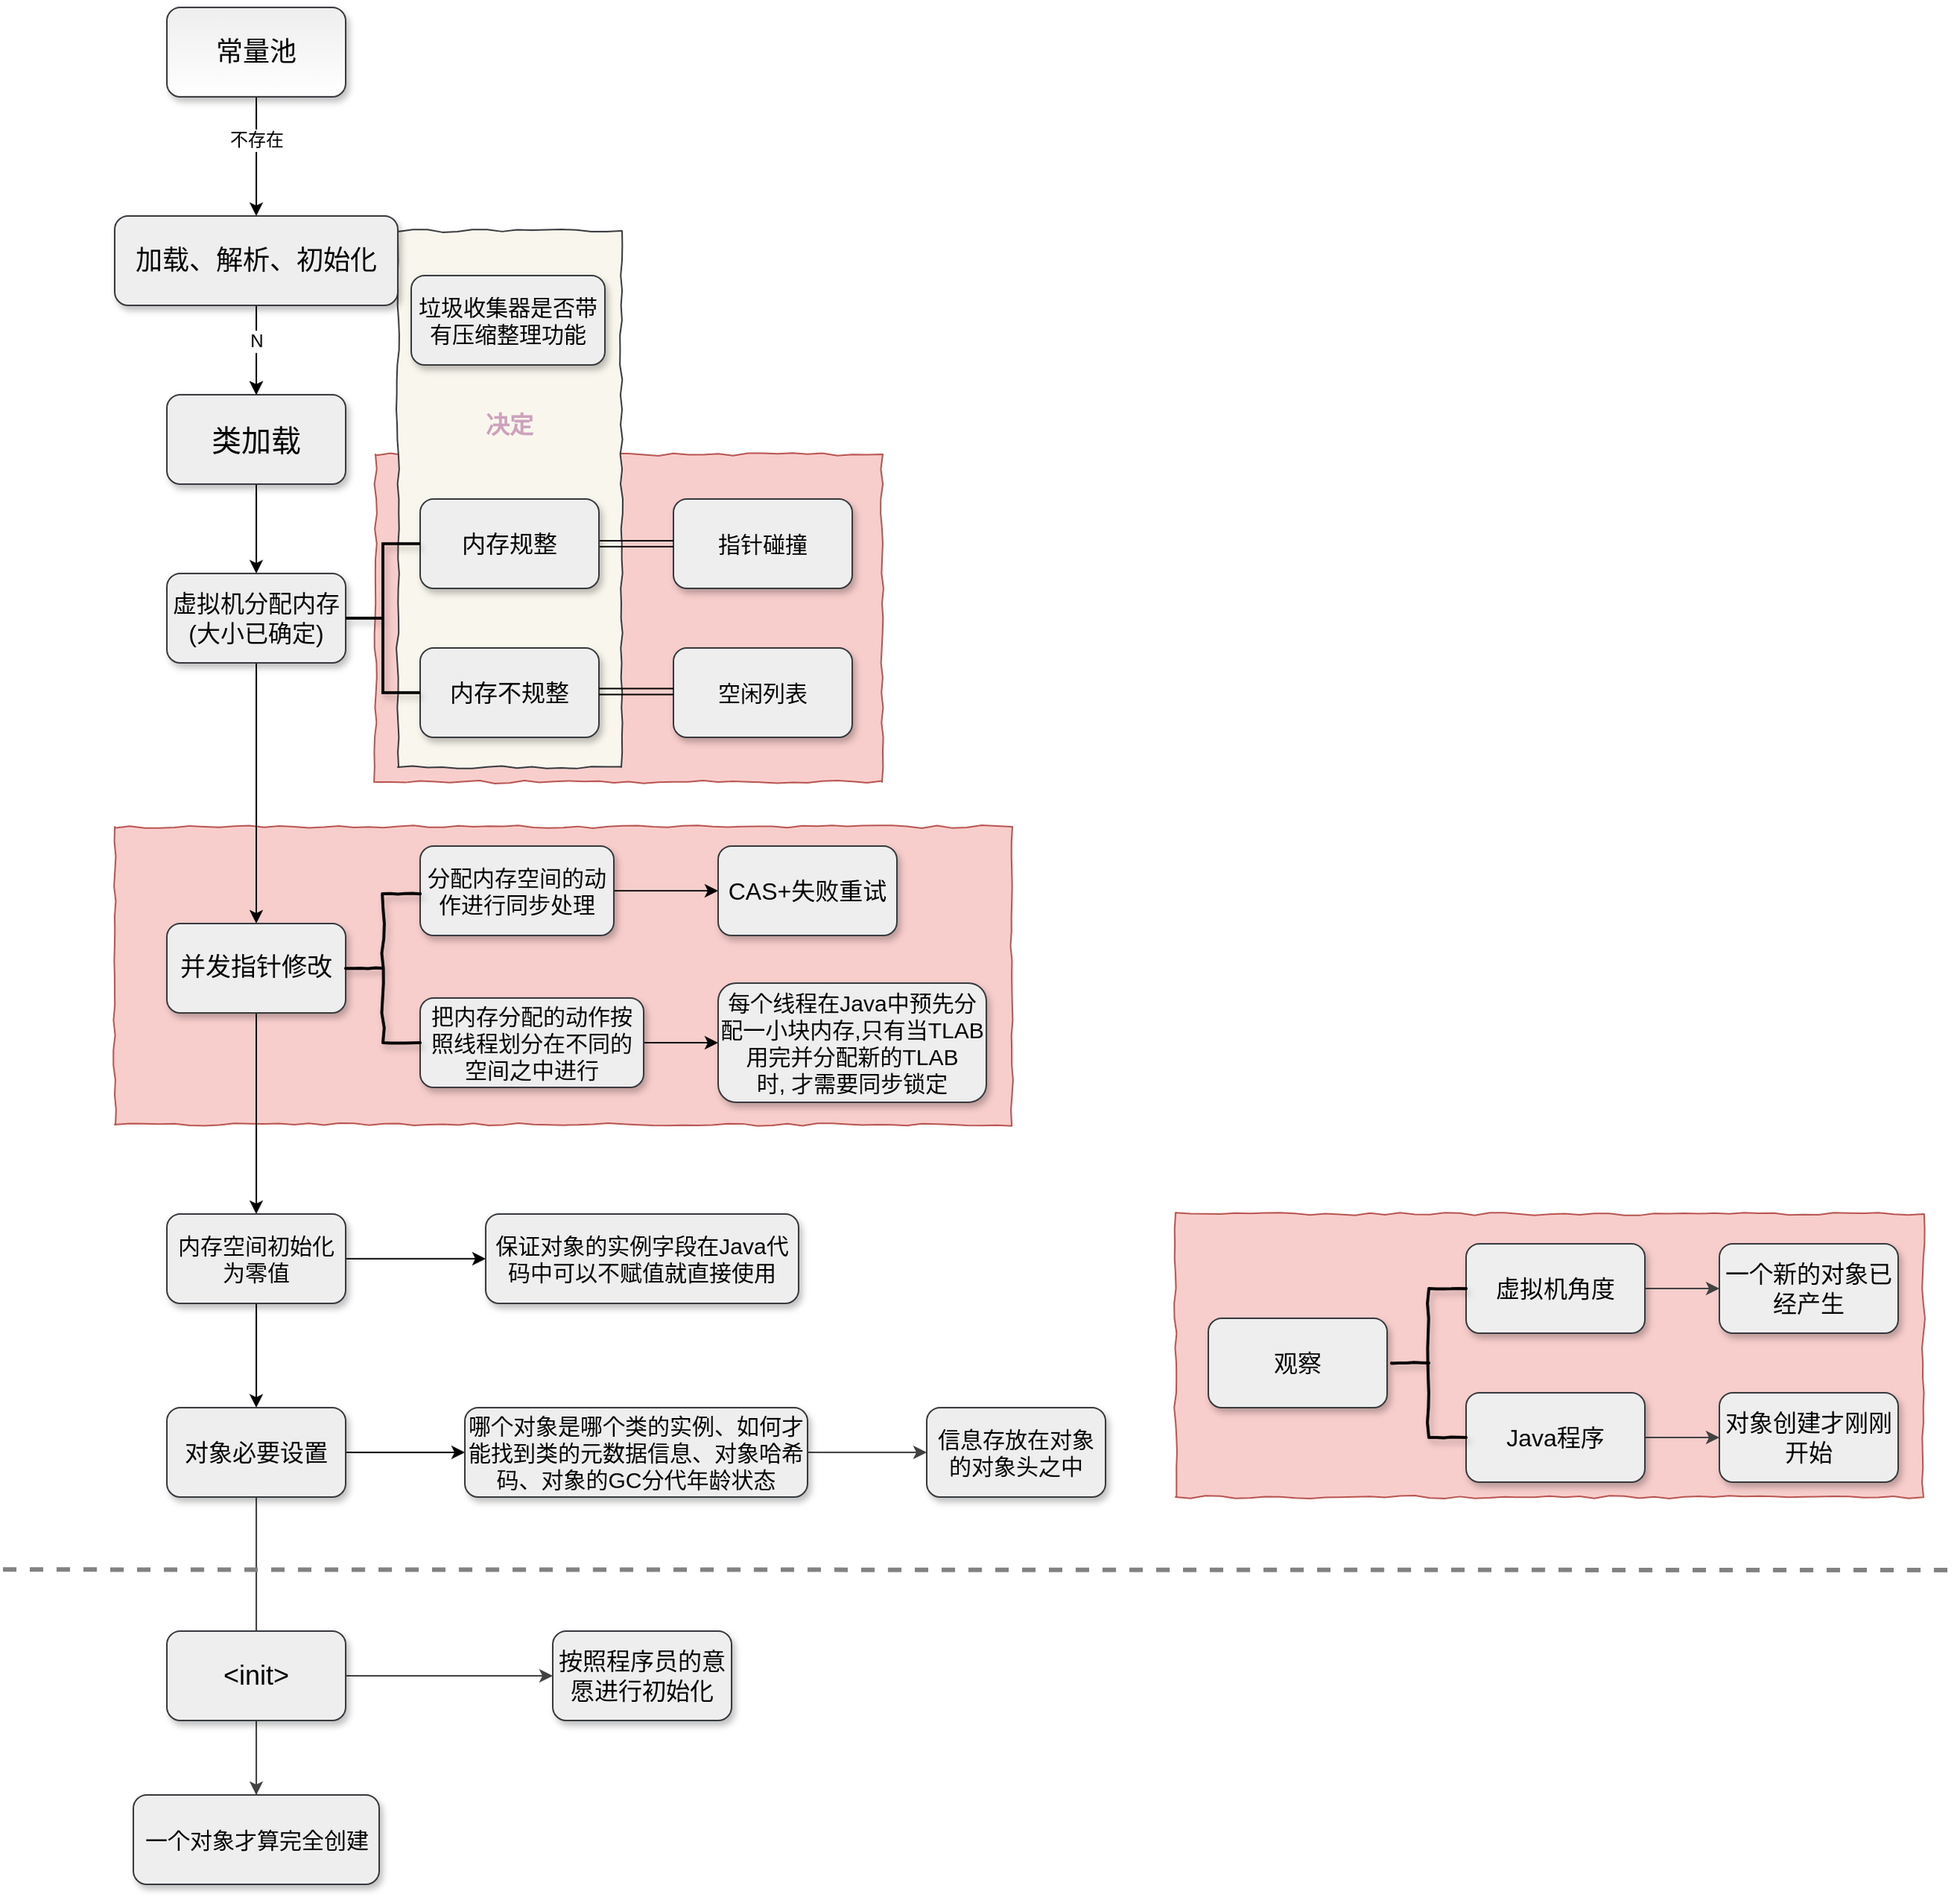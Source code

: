 <mxfile version="12.4.8" type="device"><diagram id="yBjC6Kl6pgkL5FIuidIu" name="第 1 页"><mxGraphModel dx="2840" dy="1912" grid="1" gridSize="10" guides="1" tooltips="1" connect="1" arrows="1" fold="1" page="1" pageScale="1" pageWidth="827" pageHeight="1169" background="#FFFFFF" math="0" shadow="0"><root><mxCell id="0"/><mxCell id="1" parent="0"/><mxCell id="YRc2fLvSXPE9pnZS0CHs-38" value="" style="rounded=0;whiteSpace=wrap;html=1;shadow=0;glass=0;comic=1;fontSize=16;fillColor=#f8cecc;strokeColor=#b85450;" parent="1" vertex="1"><mxGeometry x="265" y="670" width="602" height="200" as="geometry"/></mxCell><mxCell id="YRc2fLvSXPE9pnZS0CHs-37" value="" style="rounded=0;whiteSpace=wrap;html=1;shadow=0;glass=0;comic=1;fontSize=16;fillColor=#f8cecc;strokeColor=#b85450;" parent="1" vertex="1"><mxGeometry x="977" y="930" width="502" height="190" as="geometry"/></mxCell><mxCell id="YRc2fLvSXPE9pnZS0CHs-16" value="" style="rounded=0;whiteSpace=wrap;html=1;shadow=0;glass=0;comic=1;fontSize=16;fillColor=#f8cecc;strokeColor=#b85450;" parent="1" vertex="1"><mxGeometry x="440" y="420" width="340" height="220" as="geometry"/></mxCell><mxCell id="YRc2fLvSXPE9pnZS0CHs-17" value="" style="rounded=0;whiteSpace=wrap;html=1;shadow=0;glass=0;comic=1;fontSize=16;fillColor=#f9f7ed;strokeColor=#36393d;" parent="1" vertex="1"><mxGeometry x="455" y="270" width="150" height="360" as="geometry"/></mxCell><mxCell id="YRc2fLvSXPE9pnZS0CHs-5" value="" style="edgeStyle=orthogonalEdgeStyle;rounded=0;orthogonalLoop=1;jettySize=auto;html=1;comic=0;shadow=0;" parent="1" source="ZRi-pbKnALMj116URhYd-3" target="ZRi-pbKnALMj116URhYd-5" edge="1"><mxGeometry relative="1" as="geometry"/></mxCell><mxCell id="YRc2fLvSXPE9pnZS0CHs-6" value="不存在" style="text;html=1;align=center;verticalAlign=middle;resizable=0;points=[];labelBackgroundColor=#ffffff;" parent="YRc2fLvSXPE9pnZS0CHs-5" vertex="1" connectable="0"><mxGeometry x="-0.271" relative="1" as="geometry"><mxPoint as="offset"/></mxGeometry></mxCell><mxCell id="ZRi-pbKnALMj116URhYd-3" value="&lt;font face=&quot;Verdana&quot; style=&quot;font-size: 18px&quot;&gt;常量池&lt;/font&gt;" style="rounded=1;whiteSpace=wrap;html=1;shadow=1;fillColor=#eeeeee;strokeColor=#36393d;fontFamily=f;comic=0;glass=0;gradientColor=#ffffff;" parent="1" vertex="1"><mxGeometry x="300" y="120" width="120" height="60" as="geometry"/></mxCell><mxCell id="YRc2fLvSXPE9pnZS0CHs-10" style="edgeStyle=orthogonalEdgeStyle;rounded=0;comic=0;orthogonalLoop=1;jettySize=auto;html=1;exitX=0.5;exitY=1;exitDx=0;exitDy=0;entryX=0.5;entryY=0;entryDx=0;entryDy=0;shadow=0;" parent="1" source="ZRi-pbKnALMj116URhYd-4" target="ZRi-pbKnALMj116URhYd-6" edge="1"><mxGeometry relative="1" as="geometry"/></mxCell><mxCell id="ZRi-pbKnALMj116URhYd-4" value="&lt;font style=&quot;font-size: 20px&quot;&gt;类加载&lt;/font&gt;" style="rounded=1;whiteSpace=wrap;html=1;shadow=1;fillColor=#eeeeee;strokeColor=#36393d;" parent="1" vertex="1"><mxGeometry x="300" y="380" width="120" height="60" as="geometry"/></mxCell><mxCell id="YRc2fLvSXPE9pnZS0CHs-7" style="edgeStyle=orthogonalEdgeStyle;rounded=0;comic=0;orthogonalLoop=1;jettySize=auto;html=1;exitX=0.5;exitY=1;exitDx=0;exitDy=0;entryX=0.5;entryY=0;entryDx=0;entryDy=0;shadow=0;" parent="1" source="ZRi-pbKnALMj116URhYd-5" target="ZRi-pbKnALMj116URhYd-4" edge="1"><mxGeometry relative="1" as="geometry"/></mxCell><mxCell id="YRc2fLvSXPE9pnZS0CHs-8" value="" style="edgeStyle=orthogonalEdgeStyle;rounded=0;comic=0;orthogonalLoop=1;jettySize=auto;html=1;shadow=0;" parent="1" source="ZRi-pbKnALMj116URhYd-5" target="ZRi-pbKnALMj116URhYd-4" edge="1"><mxGeometry relative="1" as="geometry"/></mxCell><mxCell id="YRc2fLvSXPE9pnZS0CHs-9" value="N" style="text;html=1;align=center;verticalAlign=middle;resizable=0;points=[];labelBackgroundColor=#ffffff;" parent="YRc2fLvSXPE9pnZS0CHs-8" vertex="1" connectable="0"><mxGeometry x="-0.216" relative="1" as="geometry"><mxPoint as="offset"/></mxGeometry></mxCell><mxCell id="ZRi-pbKnALMj116URhYd-5" value="&lt;h2&gt;&lt;span style=&quot;font-weight: normal&quot;&gt;加载、解析、初始化&lt;/span&gt;&lt;/h2&gt;" style="rounded=1;whiteSpace=wrap;html=1;shadow=1;fillColor=#eeeeee;strokeColor=#36393d;" parent="1" vertex="1"><mxGeometry x="265" y="260" width="190" height="60" as="geometry"/></mxCell><mxCell id="YRc2fLvSXPE9pnZS0CHs-11" style="edgeStyle=orthogonalEdgeStyle;rounded=0;comic=0;orthogonalLoop=1;jettySize=auto;html=1;exitX=0.5;exitY=1;exitDx=0;exitDy=0;entryX=0.5;entryY=0;entryDx=0;entryDy=0;shadow=0;" parent="1" source="ZRi-pbKnALMj116URhYd-6" target="ZRi-pbKnALMj116URhYd-21" edge="1"><mxGeometry relative="1" as="geometry"/></mxCell><mxCell id="ZRi-pbKnALMj116URhYd-6" value="&lt;font style=&quot;font-size: 16px&quot;&gt;虚拟机分配内存&lt;br&gt;(大小已确定)&lt;/font&gt;" style="rounded=1;whiteSpace=wrap;html=1;shadow=1;fillColor=#eeeeee;strokeColor=#36393d;" parent="1" vertex="1"><mxGeometry x="300" y="500" width="120" height="60" as="geometry"/></mxCell><mxCell id="ZRi-pbKnALMj116URhYd-8" value="&lt;font style=&quot;font-size: 15px&quot;&gt;指针碰撞&lt;/font&gt;" style="rounded=1;whiteSpace=wrap;html=1;shadow=1;fillColor=#eeeeee;strokeColor=#36393d;" parent="1" vertex="1"><mxGeometry x="640" y="450" width="120" height="60" as="geometry"/></mxCell><mxCell id="YRc2fLvSXPE9pnZS0CHs-14" value="" style="edgeStyle=orthogonalEdgeStyle;rounded=1;comic=0;orthogonalLoop=1;jettySize=auto;html=1;shadow=0;fontSize=16;shape=link;" parent="1" source="ZRi-pbKnALMj116URhYd-9" target="ZRi-pbKnALMj116URhYd-8" edge="1"><mxGeometry relative="1" as="geometry"/></mxCell><mxCell id="ZRi-pbKnALMj116URhYd-9" value="内存规整" style="rounded=1;whiteSpace=wrap;html=1;shadow=1;fillColor=#eeeeee;strokeColor=#36393d;fontSize=16;" parent="1" vertex="1"><mxGeometry x="470" y="450" width="120" height="60" as="geometry"/></mxCell><mxCell id="ZRi-pbKnALMj116URhYd-18" value="&lt;font style=&quot;font-size: 15px&quot;&gt;空闲列表&lt;/font&gt;" style="rounded=1;whiteSpace=wrap;html=1;shadow=1;fillColor=#eeeeee;strokeColor=#36393d;" parent="1" vertex="1"><mxGeometry x="640" y="550" width="120" height="60" as="geometry"/></mxCell><mxCell id="ZRi-pbKnALMj116URhYd-19" value="内存不规整" style="rounded=1;whiteSpace=wrap;html=1;shadow=1;fillColor=#eeeeee;strokeColor=#36393d;fontSize=16;" parent="1" vertex="1"><mxGeometry x="470" y="550" width="120" height="60" as="geometry"/></mxCell><mxCell id="ZRi-pbKnALMj116URhYd-20" value="&lt;font style=&quot;font-size: 15px&quot;&gt;垃圾收集器是否带有压缩整理功能&lt;/font&gt;" style="rounded=1;whiteSpace=wrap;html=1;shadow=1;fillColor=#eeeeee;strokeColor=#36393d;" parent="1" vertex="1"><mxGeometry x="464" y="300" width="130" height="60" as="geometry"/></mxCell><mxCell id="YRc2fLvSXPE9pnZS0CHs-24" value="" style="edgeStyle=orthogonalEdgeStyle;rounded=1;comic=0;orthogonalLoop=1;jettySize=auto;html=1;shadow=0;fontSize=16;entryX=0.5;entryY=0;entryDx=0;entryDy=0;" parent="1" source="ZRi-pbKnALMj116URhYd-21" target="ZRi-pbKnALMj116URhYd-28" edge="1"><mxGeometry relative="1" as="geometry"><mxPoint x="360" y="875" as="targetPoint"/></mxGeometry></mxCell><mxCell id="ZRi-pbKnALMj116URhYd-21" value="&lt;font style=&quot;font-size: 17px&quot;&gt;并发指针修改&lt;/font&gt;" style="rounded=1;whiteSpace=wrap;html=1;shadow=1;fillColor=#eeeeee;strokeColor=#36393d;" parent="1" vertex="1"><mxGeometry x="300" y="735" width="120" height="60" as="geometry"/></mxCell><mxCell id="YRc2fLvSXPE9pnZS0CHs-21" value="" style="edgeStyle=orthogonalEdgeStyle;rounded=1;comic=0;orthogonalLoop=1;jettySize=auto;html=1;shadow=0;fontSize=16;" parent="1" source="ZRi-pbKnALMj116URhYd-24" target="ZRi-pbKnALMj116URhYd-25" edge="1"><mxGeometry relative="1" as="geometry"/></mxCell><mxCell id="ZRi-pbKnALMj116URhYd-24" value="&lt;font style=&quot;font-size: 15px&quot;&gt;分配内存空间的动作进行同步处理&lt;/font&gt;" style="rounded=1;whiteSpace=wrap;html=1;shadow=1;fillColor=#eeeeee;strokeColor=#36393d;" parent="1" vertex="1"><mxGeometry x="470" y="683" width="130" height="60" as="geometry"/></mxCell><mxCell id="ZRi-pbKnALMj116URhYd-25" value="&lt;font style=&quot;font-size: 16px&quot;&gt;CAS+失败重试&lt;/font&gt;" style="rounded=1;whiteSpace=wrap;html=1;shadow=1;fillColor=#eeeeee;strokeColor=#36393d;" parent="1" vertex="1"><mxGeometry x="670" y="683" width="120" height="60" as="geometry"/></mxCell><mxCell id="YRc2fLvSXPE9pnZS0CHs-22" value="" style="edgeStyle=orthogonalEdgeStyle;rounded=1;comic=0;orthogonalLoop=1;jettySize=auto;html=1;shadow=0;fontSize=16;" parent="1" source="ZRi-pbKnALMj116URhYd-26" target="ZRi-pbKnALMj116URhYd-27" edge="1"><mxGeometry relative="1" as="geometry"/></mxCell><mxCell id="ZRi-pbKnALMj116URhYd-26" value="&lt;font style=&quot;font-size: 15px&quot;&gt;把内存分配的动作按照线程划分在不同的空间之中进行&lt;/font&gt;" style="rounded=1;whiteSpace=wrap;html=1;shadow=1;fillColor=#eeeeee;strokeColor=#36393d;" parent="1" vertex="1"><mxGeometry x="470" y="785" width="150" height="60" as="geometry"/></mxCell><mxCell id="ZRi-pbKnALMj116URhYd-27" value="&lt;font style=&quot;font-size: 15px&quot;&gt;每个线程在Java中预先分配一小块内存,只有当TLAB用完并分配新的TLAB时,&amp;nbsp;才需要同步锁定&lt;/font&gt;" style="rounded=1;whiteSpace=wrap;html=1;shadow=1;fillColor=#eeeeee;strokeColor=#36393d;" parent="1" vertex="1"><mxGeometry x="670" y="775" width="180" height="80" as="geometry"/></mxCell><mxCell id="YRc2fLvSXPE9pnZS0CHs-25" value="" style="edgeStyle=orthogonalEdgeStyle;rounded=1;comic=0;orthogonalLoop=1;jettySize=auto;html=1;shadow=0;fontSize=16;" parent="1" source="ZRi-pbKnALMj116URhYd-28" target="ZRi-pbKnALMj116URhYd-29" edge="1"><mxGeometry relative="1" as="geometry"/></mxCell><mxCell id="YRc2fLvSXPE9pnZS0CHs-26" value="" style="edgeStyle=orthogonalEdgeStyle;rounded=1;comic=0;orthogonalLoop=1;jettySize=auto;html=1;shadow=0;fontSize=16;" parent="1" source="ZRi-pbKnALMj116URhYd-28" target="ZRi-pbKnALMj116URhYd-30" edge="1"><mxGeometry relative="1" as="geometry"/></mxCell><mxCell id="ZRi-pbKnALMj116URhYd-28" value="&lt;font style=&quot;font-size: 15px&quot;&gt;内存空间初始化为零值&lt;/font&gt;" style="rounded=1;whiteSpace=wrap;html=1;shadow=1;fillColor=#eeeeee;strokeColor=#36393d;" parent="1" vertex="1"><mxGeometry x="300" y="930" width="120" height="60" as="geometry"/></mxCell><mxCell id="ZRi-pbKnALMj116URhYd-29" value="&lt;font style=&quot;font-size: 15px&quot;&gt;保证对象的实例字段在Java代码中可以不赋值就直接使用&lt;/font&gt;" style="rounded=1;whiteSpace=wrap;html=1;shadow=1;fillColor=#eeeeee;strokeColor=#36393d;" parent="1" vertex="1"><mxGeometry x="514" y="930" width="210" height="60" as="geometry"/></mxCell><mxCell id="YRc2fLvSXPE9pnZS0CHs-27" value="" style="edgeStyle=orthogonalEdgeStyle;rounded=1;comic=0;orthogonalLoop=1;jettySize=auto;html=1;shadow=0;fontSize=16;" parent="1" source="ZRi-pbKnALMj116URhYd-30" target="ZRi-pbKnALMj116URhYd-31" edge="1"><mxGeometry relative="1" as="geometry"/></mxCell><mxCell id="YRc2fLvSXPE9pnZS0CHs-33" value="" style="edgeStyle=orthogonalEdgeStyle;rounded=1;comic=0;jumpSize=14;orthogonalLoop=1;jettySize=auto;html=1;shadow=0;strokeColor=#424242;strokeWidth=1;fontSize=16;" parent="1" source="ZRi-pbKnALMj116URhYd-30" edge="1"><mxGeometry relative="1" as="geometry"><mxPoint x="360" y="1340" as="targetPoint"/></mxGeometry></mxCell><mxCell id="ZRi-pbKnALMj116URhYd-30" value="&lt;font style=&quot;font-size: 16px&quot;&gt;对象必要设置&lt;/font&gt;" style="rounded=1;whiteSpace=wrap;html=1;shadow=1;fillColor=#eeeeee;strokeColor=#36393d;" parent="1" vertex="1"><mxGeometry x="300" y="1060" width="120" height="60" as="geometry"/></mxCell><mxCell id="YRc2fLvSXPE9pnZS0CHs-36" value="" style="edgeStyle=orthogonalEdgeStyle;rounded=1;comic=0;jumpSize=14;orthogonalLoop=1;jettySize=auto;html=1;shadow=0;strokeColor=#424242;strokeWidth=1;fontSize=16;" parent="1" source="ZRi-pbKnALMj116URhYd-31" target="ZRi-pbKnALMj116URhYd-32" edge="1"><mxGeometry relative="1" as="geometry"/></mxCell><mxCell id="ZRi-pbKnALMj116URhYd-31" value="&lt;font style=&quot;font-size: 15px&quot;&gt;哪个对象是哪个类的实例、如何才能找到类的元数据信息、对象哈希码、对象的GC分代年龄状态&lt;/font&gt;" style="rounded=1;whiteSpace=wrap;html=1;shadow=1;fillColor=#eeeeee;strokeColor=#36393d;" parent="1" vertex="1"><mxGeometry x="500" y="1060" width="230" height="60" as="geometry"/></mxCell><mxCell id="ZRi-pbKnALMj116URhYd-32" value="&lt;font style=&quot;font-size: 15px&quot;&gt;信息存放在对象的对象头之中&lt;/font&gt;" style="rounded=1;whiteSpace=wrap;html=1;shadow=1;fillColor=#eeeeee;strokeColor=#36393d;" parent="1" vertex="1"><mxGeometry x="810" y="1060" width="120" height="60" as="geometry"/></mxCell><mxCell id="ZRi-pbKnALMj116URhYd-34" value="&lt;font style=&quot;font-size: 16px&quot;&gt;观察&lt;/font&gt;" style="rounded=1;whiteSpace=wrap;html=1;shadow=1;fillColor=#eeeeee;strokeColor=#36393d;" parent="1" vertex="1"><mxGeometry x="999" y="1000" width="120" height="60" as="geometry"/></mxCell><mxCell id="YRc2fLvSXPE9pnZS0CHs-30" value="" style="edgeStyle=orthogonalEdgeStyle;rounded=1;comic=0;jumpSize=14;orthogonalLoop=1;jettySize=auto;html=1;shadow=0;strokeColor=#424242;strokeWidth=1;fontSize=16;" parent="1" source="ZRi-pbKnALMj116URhYd-36" target="ZRi-pbKnALMj116URhYd-38" edge="1"><mxGeometry relative="1" as="geometry"/></mxCell><mxCell id="ZRi-pbKnALMj116URhYd-36" value="&lt;font style=&quot;font-size: 16px&quot;&gt;虚拟机角度&lt;/font&gt;" style="rounded=1;whiteSpace=wrap;html=1;shadow=1;fillColor=#eeeeee;strokeColor=#36393d;" parent="1" vertex="1"><mxGeometry x="1172" y="950" width="120" height="60" as="geometry"/></mxCell><mxCell id="YRc2fLvSXPE9pnZS0CHs-31" value="" style="edgeStyle=orthogonalEdgeStyle;rounded=1;comic=0;jumpSize=14;orthogonalLoop=1;jettySize=auto;html=1;shadow=0;strokeColor=#424242;strokeWidth=1;fontSize=16;" parent="1" source="ZRi-pbKnALMj116URhYd-37" target="ZRi-pbKnALMj116URhYd-39" edge="1"><mxGeometry relative="1" as="geometry"/></mxCell><mxCell id="ZRi-pbKnALMj116URhYd-37" value="&lt;font style=&quot;font-size: 16px&quot;&gt;Java程序&lt;/font&gt;" style="rounded=1;whiteSpace=wrap;html=1;shadow=1;fillColor=#eeeeee;strokeColor=#36393d;" parent="1" vertex="1"><mxGeometry x="1172" y="1050" width="120" height="60" as="geometry"/></mxCell><mxCell id="ZRi-pbKnALMj116URhYd-38" value="&lt;font style=&quot;font-size: 16px&quot;&gt;一个新的对象已经产生&lt;/font&gt;" style="rounded=1;whiteSpace=wrap;html=1;shadow=1;fillColor=#eeeeee;strokeColor=#36393d;" parent="1" vertex="1"><mxGeometry x="1342" y="950" width="120" height="60" as="geometry"/></mxCell><mxCell id="ZRi-pbKnALMj116URhYd-39" value="&lt;font style=&quot;font-size: 16px&quot;&gt;对象创建才刚刚开始&lt;/font&gt;" style="rounded=1;whiteSpace=wrap;html=1;shadow=1;fillColor=#eeeeee;strokeColor=#36393d;" parent="1" vertex="1"><mxGeometry x="1342" y="1050" width="120" height="60" as="geometry"/></mxCell><mxCell id="YRc2fLvSXPE9pnZS0CHs-34" value="" style="edgeStyle=orthogonalEdgeStyle;rounded=1;comic=0;jumpSize=14;orthogonalLoop=1;jettySize=auto;html=1;shadow=0;strokeColor=#424242;strokeWidth=1;fontSize=16;" parent="1" source="YRc2fLvSXPE9pnZS0CHs-1" target="YRc2fLvSXPE9pnZS0CHs-2" edge="1"><mxGeometry relative="1" as="geometry"/></mxCell><mxCell id="YRc2fLvSXPE9pnZS0CHs-35" value="" style="edgeStyle=orthogonalEdgeStyle;rounded=1;comic=0;jumpSize=14;orthogonalLoop=1;jettySize=auto;html=1;shadow=0;strokeColor=#424242;strokeWidth=1;fontSize=16;" parent="1" source="YRc2fLvSXPE9pnZS0CHs-1" target="YRc2fLvSXPE9pnZS0CHs-3" edge="1"><mxGeometry relative="1" as="geometry"/></mxCell><mxCell id="YRc2fLvSXPE9pnZS0CHs-1" value="&lt;font style=&quot;font-size: 18px&quot;&gt;&amp;lt;init&amp;gt;&lt;/font&gt;" style="rounded=1;whiteSpace=wrap;html=1;shadow=1;fillColor=#eeeeee;strokeColor=#36393d;" parent="1" vertex="1"><mxGeometry x="300" y="1210" width="120" height="60" as="geometry"/></mxCell><mxCell id="YRc2fLvSXPE9pnZS0CHs-2" value="&lt;font style=&quot;font-size: 16px&quot;&gt;按照程序员的意愿进行初始化&lt;/font&gt;" style="rounded=1;whiteSpace=wrap;html=1;shadow=1;fillColor=#eeeeee;strokeColor=#36393d;" parent="1" vertex="1"><mxGeometry x="559" y="1210" width="120" height="60" as="geometry"/></mxCell><mxCell id="YRc2fLvSXPE9pnZS0CHs-3" value="&lt;font style=&quot;font-size: 15px&quot;&gt;一个对象才算完全创建&lt;/font&gt;" style="rounded=1;whiteSpace=wrap;html=1;shadow=1;fillColor=#eeeeee;strokeColor=#36393d;" parent="1" vertex="1"><mxGeometry x="277.5" y="1320" width="165" height="60" as="geometry"/></mxCell><mxCell id="YRc2fLvSXPE9pnZS0CHs-13" value="" style="strokeWidth=2;html=1;shape=mxgraph.flowchart.annotation_2;align=left;labelPosition=right;pointerEvents=1;rounded=1;shadow=1;glass=0;comic=0;fillColor=#CCE5FF;gradientColor=#ffffff;" parent="1" vertex="1"><mxGeometry x="420" y="480" width="50" height="100" as="geometry"/></mxCell><mxCell id="YRc2fLvSXPE9pnZS0CHs-15" value="" style="edgeStyle=orthogonalEdgeStyle;rounded=1;comic=0;orthogonalLoop=1;jettySize=auto;html=1;shadow=0;fontSize=16;shape=link;" parent="1" edge="1"><mxGeometry relative="1" as="geometry"><mxPoint x="590.0" y="579.31" as="sourcePoint"/><mxPoint x="640.0" y="579.31" as="targetPoint"/></mxGeometry></mxCell><mxCell id="YRc2fLvSXPE9pnZS0CHs-19" value="&lt;b&gt;&lt;font color=&quot;#cda2be&quot;&gt;决定&lt;/font&gt;&lt;/b&gt;" style="text;html=1;strokeColor=none;fillColor=none;align=center;verticalAlign=middle;whiteSpace=wrap;rounded=0;shadow=0;glass=0;comic=1;fontSize=16;" parent="1" vertex="1"><mxGeometry x="510" y="390" width="40" height="20" as="geometry"/></mxCell><mxCell id="YRc2fLvSXPE9pnZS0CHs-20" value="" style="strokeWidth=2;html=1;shape=mxgraph.flowchart.annotation_2;align=left;labelPosition=right;pointerEvents=1;rounded=1;shadow=1;glass=0;comic=1;fillColor=#CCE5FF;gradientColor=#ffffff;fontSize=16;" parent="1" vertex="1"><mxGeometry x="420" y="715" width="50" height="100" as="geometry"/></mxCell><mxCell id="YRc2fLvSXPE9pnZS0CHs-28" value="" style="endArrow=none;dashed=1;html=1;shadow=0;fontSize=16;jumpSize=14;strokeWidth=3;strokeColor=#828282;" parent="1" edge="1"><mxGeometry width="50" height="50" relative="1" as="geometry"><mxPoint x="190" y="1168.67" as="sourcePoint"/><mxPoint x="1500" y="1169" as="targetPoint"/></mxGeometry></mxCell><mxCell id="YRc2fLvSXPE9pnZS0CHs-29" value="" style="strokeWidth=2;html=1;shape=mxgraph.flowchart.annotation_2;align=left;labelPosition=right;pointerEvents=1;rounded=1;shadow=1;glass=0;comic=1;fillColor=#CCE5FF;gradientColor=#ffffff;fontSize=16;" parent="1" vertex="1"><mxGeometry x="1122" y="980" width="50" height="100" as="geometry"/></mxCell></root></mxGraphModel></diagram></mxfile>